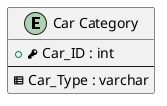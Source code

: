 @startuml
entity "Car Category" as carCategory
{
  + <&key> Car_ID : int
  --
  <&spreadsheet> Car_Type : varchar
}
@enduml